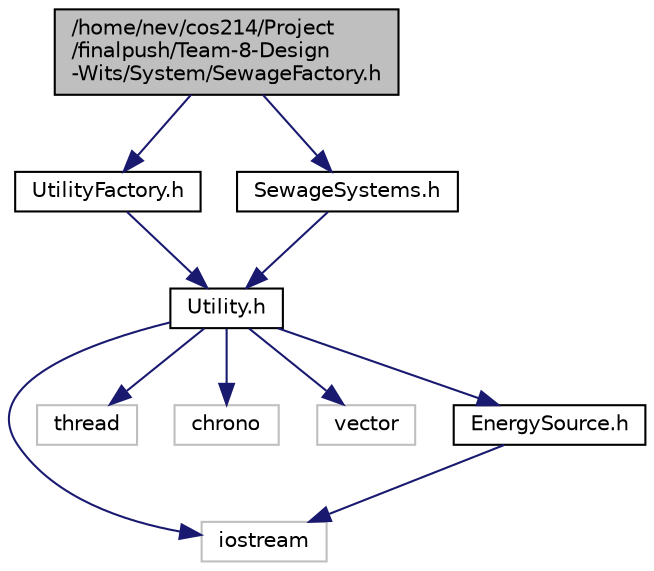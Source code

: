 digraph "/home/nev/cos214/Project/finalpush/Team-8-Design-Wits/System/SewageFactory.h"
{
 // LATEX_PDF_SIZE
  edge [fontname="Helvetica",fontsize="10",labelfontname="Helvetica",labelfontsize="10"];
  node [fontname="Helvetica",fontsize="10",shape=record];
  Node1 [label="/home/nev/cos214/Project\l/finalpush/Team-8-Design\l-Wits/System/SewageFactory.h",height=0.2,width=0.4,color="black", fillcolor="grey75", style="filled", fontcolor="black",tooltip="The header file for the SewageFactory class."];
  Node1 -> Node2 [color="midnightblue",fontsize="10",style="solid",fontname="Helvetica"];
  Node2 [label="UtilityFactory.h",height=0.2,width=0.4,color="black", fillcolor="white", style="filled",URL="$UtilityFactory_8h.html",tooltip="The header file for the UtilityFactory class."];
  Node2 -> Node3 [color="midnightblue",fontsize="10",style="solid",fontname="Helvetica"];
  Node3 [label="Utility.h",height=0.2,width=0.4,color="black", fillcolor="white", style="filled",URL="$Utility_8h.html",tooltip="The header file for the Utility class, interface for the utilities."];
  Node3 -> Node4 [color="midnightblue",fontsize="10",style="solid",fontname="Helvetica"];
  Node4 [label="iostream",height=0.2,width=0.4,color="grey75", fillcolor="white", style="filled",tooltip=" "];
  Node3 -> Node5 [color="midnightblue",fontsize="10",style="solid",fontname="Helvetica"];
  Node5 [label="thread",height=0.2,width=0.4,color="grey75", fillcolor="white", style="filled",tooltip=" "];
  Node3 -> Node6 [color="midnightblue",fontsize="10",style="solid",fontname="Helvetica"];
  Node6 [label="chrono",height=0.2,width=0.4,color="grey75", fillcolor="white", style="filled",tooltip=" "];
  Node3 -> Node7 [color="midnightblue",fontsize="10",style="solid",fontname="Helvetica"];
  Node7 [label="vector",height=0.2,width=0.4,color="grey75", fillcolor="white", style="filled",tooltip=" "];
  Node3 -> Node8 [color="midnightblue",fontsize="10",style="solid",fontname="Helvetica"];
  Node8 [label="EnergySource.h",height=0.2,width=0.4,color="black", fillcolor="white", style="filled",URL="$EnergySource_8h.html",tooltip="The header file for the EnergySource class."];
  Node8 -> Node4 [color="midnightblue",fontsize="10",style="solid",fontname="Helvetica"];
  Node1 -> Node9 [color="midnightblue",fontsize="10",style="solid",fontname="Helvetica"];
  Node9 [label="SewageSystems.h",height=0.2,width=0.4,color="black", fillcolor="white", style="filled",URL="$SewageSystems_8h.html",tooltip="The header file for the SewageSystems class."];
  Node9 -> Node3 [color="midnightblue",fontsize="10",style="solid",fontname="Helvetica"];
}
